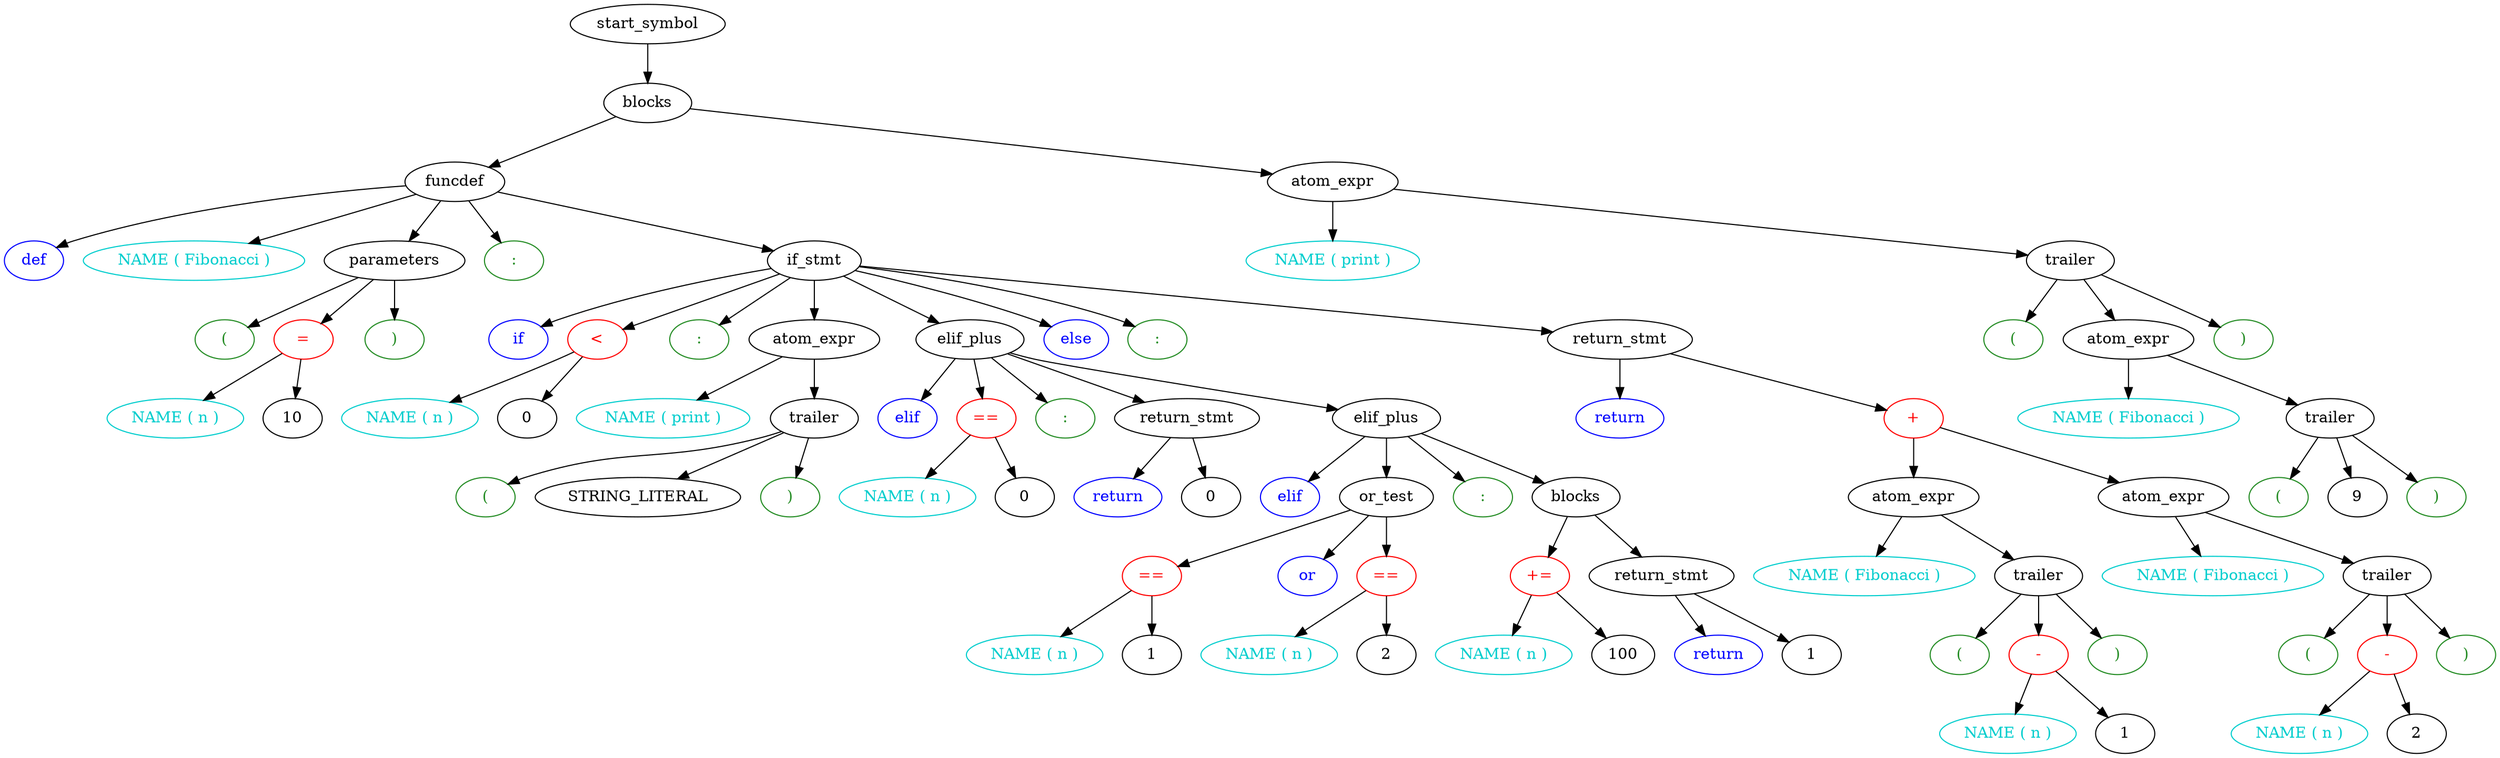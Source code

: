 digraph G {
  ordering="out"
  0 [label="NAME ( n )" color="cyan3" fontcolor="cyan3"];
  2 [label="10" color="black" fontcolor="black"];
  20 [label="=" color="red" fontcolor="red"];
  22 [label="(" color="forestgreen" fontcolor="forestgreen"];
  23 [label=")" color="forestgreen" fontcolor="forestgreen"];
  24 [label="parameters" color="black" fontcolor="black"];
  25 [label="NAME ( n )" color="cyan3" fontcolor="cyan3"];
  38 [label="0" color="black" fontcolor="black"];
  51 [label="<" color="red" fontcolor="red"];
  57 [label="NAME ( print )" color="cyan3" fontcolor="cyan3"];
  59 [label="STRING_LITERAL" color="black" fontcolor="black"];
  78 [label="(" color="forestgreen" fontcolor="forestgreen"];
  79 [label=")" color="forestgreen" fontcolor="forestgreen"];
  80 [label="trailer" color="black" fontcolor="black"];
  82 [label="atom_expr" color="black" fontcolor="black"];
  105 [label="NAME ( n )" color="cyan3" fontcolor="cyan3"];
  118 [label="0" color="black" fontcolor="black"];
  131 [label="==" color="red" fontcolor="red"];
  137 [label="0" color="black" fontcolor="black"];
  156 [label="return" color="blue" fontcolor="blue"];
  157 [label="return_stmt" color="black" fontcolor="black"];
  164 [label="NAME ( n )" color="cyan3" fontcolor="cyan3"];
  177 [label="1" color="black" fontcolor="black"];
  190 [label="==" color="red" fontcolor="red"];
  193 [label="NAME ( n )" color="cyan3" fontcolor="cyan3"];
  206 [label="2" color="black" fontcolor="black"];
  219 [label="==" color="red" fontcolor="red"];
  223 [label="or" color="blue" fontcolor="blue"];
  224 [label="or_test" color="black" fontcolor="black"];
  227 [label="NAME ( n )" color="cyan3" fontcolor="cyan3"];
  247 [label="100" color="black" fontcolor="black"];
  265 [label="+=" color="red" fontcolor="red"];
  269 [label="blocks" color="black" fontcolor="black"];
  270 [label="1" color="black" fontcolor="black"];
  289 [label="return" color="blue" fontcolor="blue"];
  290 [label="return_stmt" color="black" fontcolor="black"];
  297 [label="elif" color="blue" fontcolor="blue"];
  298 [label=":" color="forestgreen" fontcolor="forestgreen"];
  299 [label="elif_plus" color="black" fontcolor="black"];
  300 [label="elif" color="blue" fontcolor="blue"];
  301 [label=":" color="forestgreen" fontcolor="forestgreen"];
  302 [label="elif_plus" color="black" fontcolor="black"];
  303 [label="NAME ( Fibonacci )" color="cyan3" fontcolor="cyan3"];
  305 [label="NAME ( n )" color="cyan3" fontcolor="cyan3"];
  312 [label="1" color="black" fontcolor="black"];
  320 [label="-" color="red" fontcolor="red"];
  332 [label="(" color="forestgreen" fontcolor="forestgreen"];
  333 [label=")" color="forestgreen" fontcolor="forestgreen"];
  334 [label="trailer" color="black" fontcolor="black"];
  336 [label="atom_expr" color="black" fontcolor="black"];
  341 [label="NAME ( Fibonacci )" color="cyan3" fontcolor="cyan3"];
  343 [label="NAME ( n )" color="cyan3" fontcolor="cyan3"];
  350 [label="2" color="black" fontcolor="black"];
  358 [label="-" color="red" fontcolor="red"];
  370 [label="(" color="forestgreen" fontcolor="forestgreen"];
  371 [label=")" color="forestgreen" fontcolor="forestgreen"];
  372 [label="trailer" color="black" fontcolor="black"];
  374 [label="atom_expr" color="black" fontcolor="black"];
  379 [label="+" color="red" fontcolor="red"];
  391 [label="return" color="blue" fontcolor="blue"];
  392 [label="return_stmt" color="black" fontcolor="black"];
  399 [label="if" color="blue" fontcolor="blue"];
  400 [label=":" color="forestgreen" fontcolor="forestgreen"];
  401 [label="else" color="blue" fontcolor="blue"];
  402 [label=":" color="forestgreen" fontcolor="forestgreen"];
  403 [label="if_stmt" color="black" fontcolor="black"];
  407 [label="def" color="blue" fontcolor="blue"];
  408 [label="NAME ( Fibonacci )" color="cyan3" fontcolor="cyan3"];
  409 [label=":" color="forestgreen" fontcolor="forestgreen"];
  410 [label="funcdef" color="black" fontcolor="black"];
  412 [label="blocks" color="black" fontcolor="black"];
  413 [label="NAME ( print )" color="cyan3" fontcolor="cyan3"];
  415 [label="NAME ( Fibonacci )" color="cyan3" fontcolor="cyan3"];
  417 [label="9" color="black" fontcolor="black"];
  436 [label="(" color="forestgreen" fontcolor="forestgreen"];
  437 [label=")" color="forestgreen" fontcolor="forestgreen"];
  438 [label="trailer" color="black" fontcolor="black"];
  440 [label="atom_expr" color="black" fontcolor="black"];
  456 [label="(" color="forestgreen" fontcolor="forestgreen"];
  457 [label=")" color="forestgreen" fontcolor="forestgreen"];
  458 [label="trailer" color="black" fontcolor="black"];
  460 [label="atom_expr" color="black" fontcolor="black"];
  483 [label="start_symbol" color="black" fontcolor="black"];
  20 -> 0;
  20 -> 2;
  24 -> 22;
  24 -> 20;
  24 -> 23;
  51 -> 25;
  51 -> 38;
  80 -> 78;
  80 -> 59;
  80 -> 79;
  82 -> 57;
  82 -> 80;
  131 -> 105;
  131 -> 118;
  157 -> 156;
  157 -> 137;
  190 -> 164;
  190 -> 177;
  219 -> 193;
  219 -> 206;
  224 -> 190;
  224 -> 223;
  224 -> 219;
  265 -> 227;
  265 -> 247;
  269 -> 265;
  269 -> 290;
  290 -> 289;
  290 -> 270;
  299 -> 297;
  299 -> 224;
  299 -> 298;
  299 -> 269;
  302 -> 300;
  302 -> 131;
  302 -> 301;
  302 -> 157;
  302 -> 299;
  320 -> 305;
  320 -> 312;
  334 -> 332;
  334 -> 320;
  334 -> 333;
  336 -> 303;
  336 -> 334;
  358 -> 343;
  358 -> 350;
  372 -> 370;
  372 -> 358;
  372 -> 371;
  374 -> 341;
  374 -> 372;
  379 -> 336;
  379 -> 374;
  392 -> 391;
  392 -> 379;
  403 -> 399;
  403 -> 51;
  403 -> 400;
  403 -> 82;
  403 -> 302;
  403 -> 401;
  403 -> 402;
  403 -> 392;
  410 -> 407;
  410 -> 408;
  410 -> 24;
  410 -> 409;
  410 -> 403;
  412 -> 410;
  412 -> 460;
  438 -> 436;
  438 -> 417;
  438 -> 437;
  440 -> 415;
  440 -> 438;
  458 -> 456;
  458 -> 440;
  458 -> 457;
  460 -> 413;
  460 -> 458;
  483 -> 412;
}
